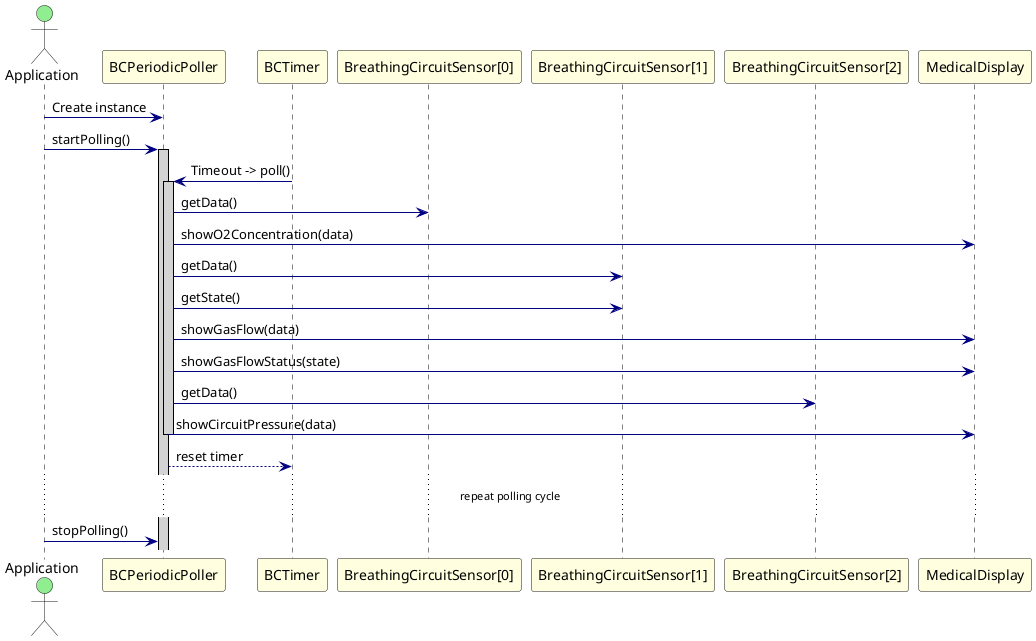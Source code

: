 @startuml PollingPattern_SequenceDiagram

skinparam sequence {
    ActorBackgroundColor LightGreen
    ParticipantBackgroundColor LightYellow
    LifeLineBorderColor Black
    LifeLineBackgroundColor LightGray
    ArrowColor Navy
}

actor Application
participant "BCPeriodicPoller" as Poller
participant "BCTimer" as Timer
participant "BreathingCircuitSensor[0]" as Sensor0
participant "BreathingCircuitSensor[1]" as Sensor1
participant "BreathingCircuitSensor[2]" as Sensor2
participant "MedicalDisplay" as Display

Application -> Poller : Create instance
Application -> Poller : startPolling()
activate Poller
Timer -> Poller : Timeout -> poll()
activate Poller
Poller -> Sensor0 : getData()
Poller -> Display : showO2Concentration(data)
Poller -> Sensor1 : getData()
Poller -> Sensor1 : getState()
Poller -> Display : showGasFlow(data)
Poller -> Display : showGasFlowStatus(state)
Poller -> Sensor2 : getData()
Poller -> Display : showCircuitPressure(data)
deactivate Poller
Timer <-- Poller : reset timer
...repeat polling cycle...
Application -> Poller : stopPolling()
deactivate Timer

@enduml